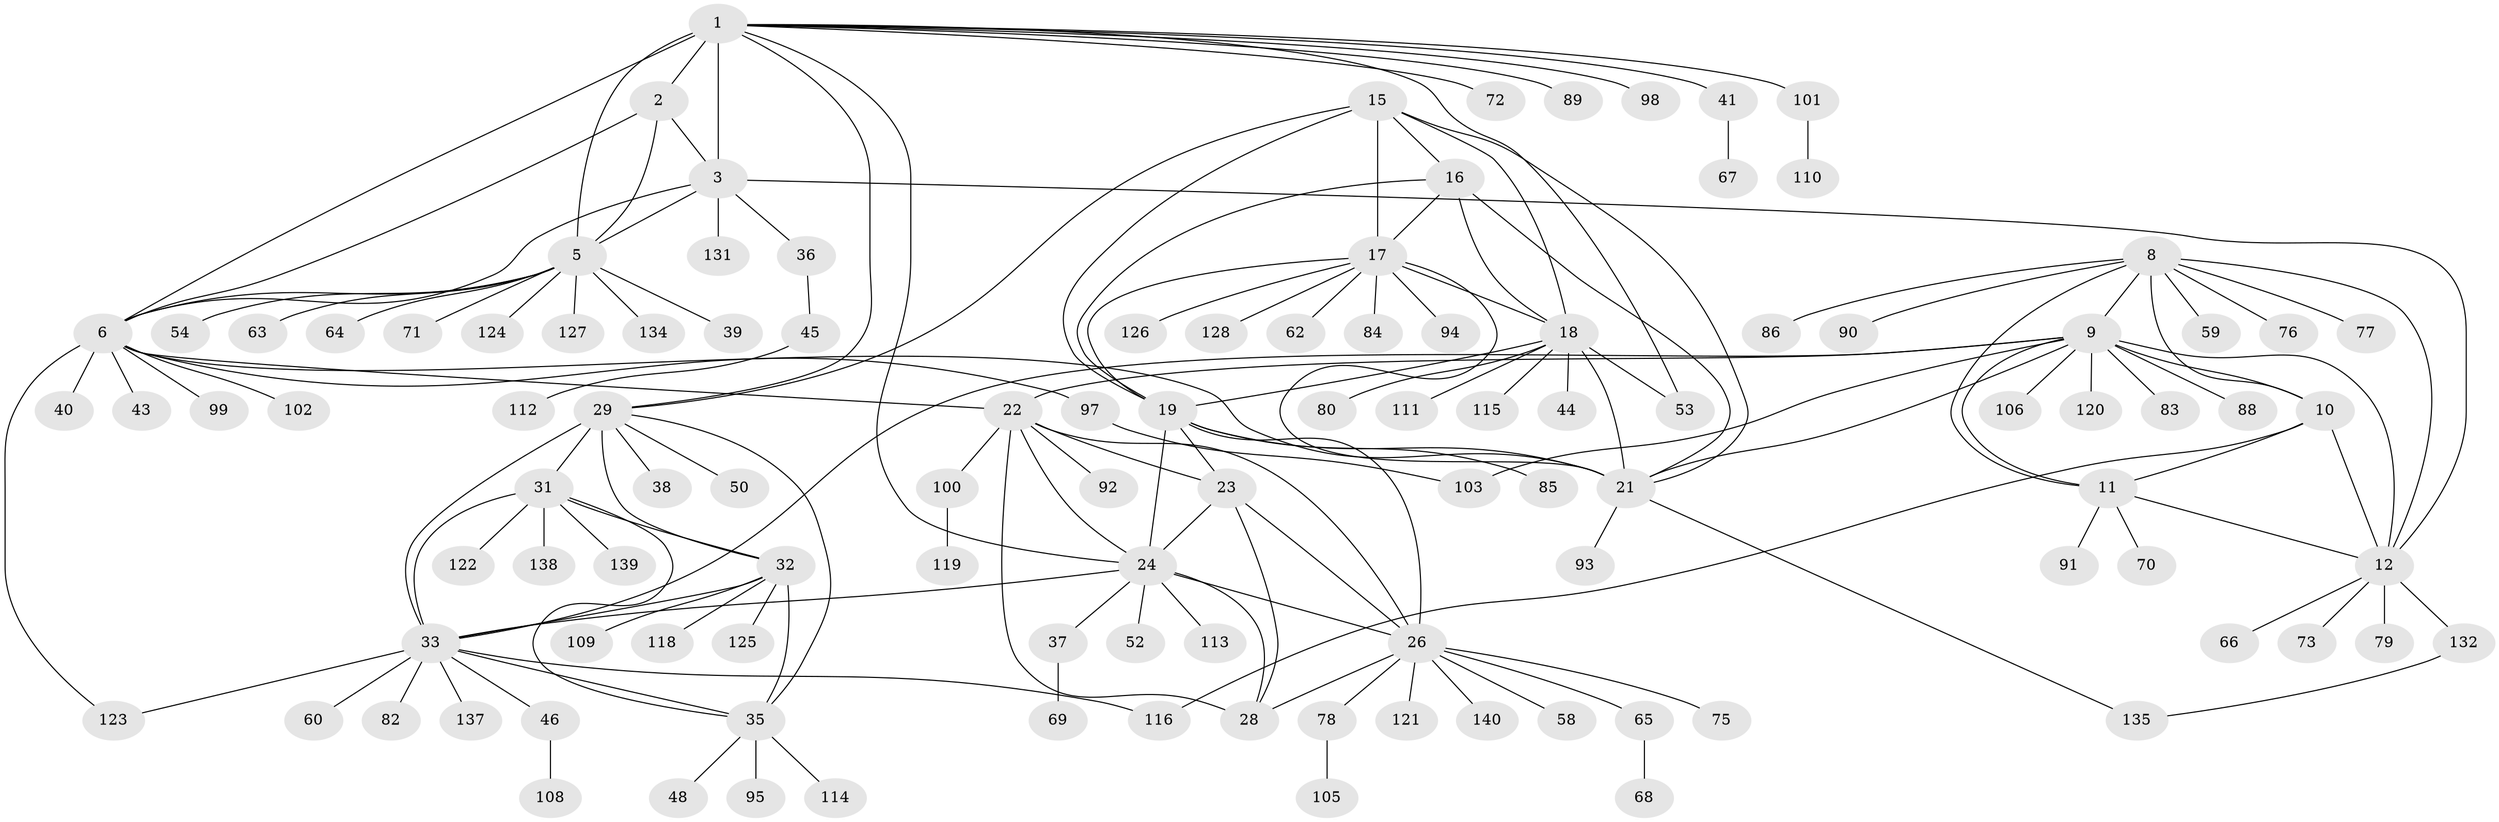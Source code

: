 // original degree distribution, {12: 0.02142857142857143, 6: 0.02857142857142857, 10: 0.08571428571428572, 8: 0.02857142857142857, 14: 0.007142857142857143, 15: 0.007142857142857143, 7: 0.03571428571428571, 9: 0.02142857142857143, 11: 0.014285714285714285, 2: 0.14285714285714285, 1: 0.5857142857142857, 3: 0.02142857142857143}
// Generated by graph-tools (version 1.1) at 2025/42/03/06/25 10:42:14]
// undirected, 112 vertices, 159 edges
graph export_dot {
graph [start="1"]
  node [color=gray90,style=filled];
  1 [super="+4"];
  2;
  3 [super="+87"];
  5 [super="+7"];
  6 [super="+129"];
  8 [super="+13"];
  9 [super="+61"];
  10;
  11 [super="+49"];
  12 [super="+14"];
  15 [super="+42"];
  16 [super="+47"];
  17 [super="+57"];
  18 [super="+20"];
  19 [super="+55"];
  21 [super="+117"];
  22 [super="+25"];
  23;
  24 [super="+27"];
  26 [super="+51"];
  28 [super="+96"];
  29 [super="+30"];
  31 [super="+104"];
  32 [super="+74"];
  33 [super="+34"];
  35 [super="+81"];
  36;
  37;
  38;
  39;
  40;
  41;
  43 [super="+136"];
  44;
  45;
  46 [super="+56"];
  48;
  50;
  52;
  53;
  54;
  58;
  59;
  60;
  62;
  63;
  64;
  65;
  66;
  67;
  68;
  69;
  70;
  71;
  72;
  73;
  75;
  76;
  77;
  78;
  79 [super="+133"];
  80;
  82;
  83;
  84;
  85;
  86;
  88 [super="+107"];
  89;
  90;
  91;
  92;
  93;
  94;
  95;
  97;
  98;
  99;
  100;
  101;
  102;
  103;
  105;
  106;
  108;
  109;
  110;
  111;
  112;
  113;
  114;
  115;
  116;
  118;
  119;
  120;
  121;
  122;
  123 [super="+130"];
  124;
  125;
  126;
  127;
  128;
  131;
  132;
  134;
  135;
  137;
  138;
  139;
  140;
  1 -- 2 [weight=2];
  1 -- 3 [weight=2];
  1 -- 5 [weight=4];
  1 -- 6 [weight=2];
  1 -- 24;
  1 -- 41;
  1 -- 53;
  1 -- 72;
  1 -- 89;
  1 -- 101;
  1 -- 98;
  1 -- 29;
  2 -- 3;
  2 -- 5 [weight=2];
  2 -- 6;
  3 -- 5 [weight=2];
  3 -- 6;
  3 -- 12;
  3 -- 36;
  3 -- 131;
  5 -- 6 [weight=2];
  5 -- 39;
  5 -- 54;
  5 -- 71;
  5 -- 127;
  5 -- 64;
  5 -- 134;
  5 -- 124;
  5 -- 63;
  6 -- 21;
  6 -- 40;
  6 -- 43;
  6 -- 97;
  6 -- 99;
  6 -- 102;
  6 -- 123;
  6 -- 22;
  8 -- 9 [weight=2];
  8 -- 10 [weight=2];
  8 -- 11 [weight=2];
  8 -- 12 [weight=4];
  8 -- 76;
  8 -- 90;
  8 -- 86;
  8 -- 77;
  8 -- 59;
  9 -- 10;
  9 -- 11;
  9 -- 12 [weight=2];
  9 -- 21;
  9 -- 22;
  9 -- 33;
  9 -- 83;
  9 -- 88;
  9 -- 103;
  9 -- 106;
  9 -- 120;
  10 -- 11;
  10 -- 12 [weight=2];
  10 -- 116;
  11 -- 12 [weight=2];
  11 -- 70;
  11 -- 91;
  12 -- 66;
  12 -- 132;
  12 -- 73;
  12 -- 79;
  15 -- 16;
  15 -- 17;
  15 -- 18 [weight=2];
  15 -- 19;
  15 -- 21;
  15 -- 29;
  16 -- 17;
  16 -- 18 [weight=2];
  16 -- 19;
  16 -- 21;
  17 -- 18 [weight=2];
  17 -- 19;
  17 -- 21;
  17 -- 62;
  17 -- 84;
  17 -- 94;
  17 -- 126;
  17 -- 128;
  18 -- 19 [weight=2];
  18 -- 21 [weight=2];
  18 -- 44;
  18 -- 111;
  18 -- 80;
  18 -- 115;
  18 -- 53;
  19 -- 21;
  19 -- 23;
  19 -- 85;
  19 -- 26;
  19 -- 24;
  21 -- 93;
  21 -- 135;
  22 -- 23 [weight=2];
  22 -- 24 [weight=4];
  22 -- 26 [weight=2];
  22 -- 28 [weight=2];
  22 -- 92;
  22 -- 100;
  23 -- 24 [weight=2];
  23 -- 26;
  23 -- 28;
  24 -- 26 [weight=2];
  24 -- 28 [weight=2];
  24 -- 37;
  24 -- 33;
  24 -- 113;
  24 -- 52;
  26 -- 28;
  26 -- 58;
  26 -- 65;
  26 -- 78;
  26 -- 121;
  26 -- 140;
  26 -- 75;
  29 -- 31 [weight=2];
  29 -- 32 [weight=2];
  29 -- 33 [weight=4];
  29 -- 35 [weight=2];
  29 -- 38;
  29 -- 50;
  31 -- 32;
  31 -- 33 [weight=2];
  31 -- 35;
  31 -- 122;
  31 -- 138;
  31 -- 139;
  32 -- 33 [weight=2];
  32 -- 35;
  32 -- 118;
  32 -- 125;
  32 -- 109;
  33 -- 35 [weight=2];
  33 -- 116;
  33 -- 123;
  33 -- 137;
  33 -- 46;
  33 -- 82;
  33 -- 60;
  35 -- 48;
  35 -- 95;
  35 -- 114;
  36 -- 45;
  37 -- 69;
  41 -- 67;
  45 -- 112;
  46 -- 108;
  65 -- 68;
  78 -- 105;
  97 -- 103;
  100 -- 119;
  101 -- 110;
  132 -- 135;
}

